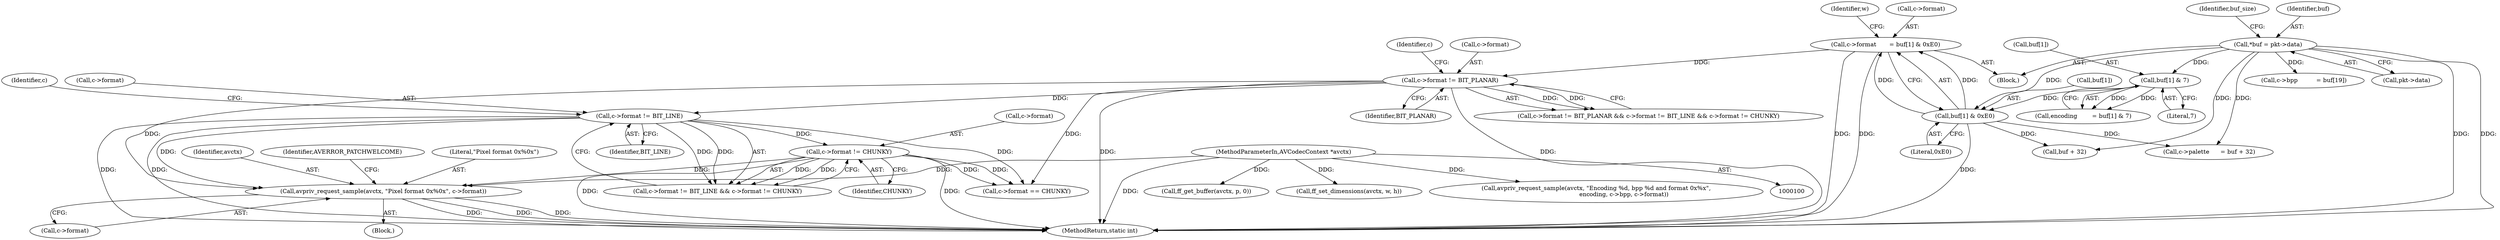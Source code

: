 digraph "0_FFmpeg_1e42736b95065c69a7481d0cf55247024f54b660@pointer" {
"1000258" [label="(Call,avpriv_request_sample(avctx, \"Pixel format 0x%0x\", c->format))"];
"1000101" [label="(MethodParameterIn,AVCodecContext *avctx)"];
"1000247" [label="(Call,c->format != BIT_LINE)"];
"1000241" [label="(Call,c->format != BIT_PLANAR)"];
"1000145" [label="(Call,c->format       = buf[1] & 0xE0)"];
"1000149" [label="(Call,buf[1] & 0xE0)"];
"1000140" [label="(Call,buf[1] & 7)"];
"1000127" [label="(Call,*buf = pkt->data)"];
"1000252" [label="(Call,c->format != CHUNKY)"];
"1000246" [label="(Call,c->format != BIT_LINE && c->format != CHUNKY)"];
"1000249" [label="(Identifier,c)"];
"1000259" [label="(Identifier,avctx)"];
"1000101" [label="(MethodParameterIn,AVCodecContext *avctx)"];
"1000141" [label="(Call,buf[1])"];
"1000138" [label="(Call,encoding        = buf[1] & 7)"];
"1000105" [label="(Block,)"];
"1000140" [label="(Call,buf[1] & 7)"];
"1000153" [label="(Literal,0xE0)"];
"1000168" [label="(Call,c->bpp          = buf[19])"];
"1000242" [label="(Call,c->format)"];
"1000265" [label="(Identifier,AVERROR_PATCHWELCOME)"];
"1000436" [label="(Call,ff_get_buffer(avctx, p, 0))"];
"1000155" [label="(Identifier,w)"];
"1000251" [label="(Identifier,BIT_LINE)"];
"1000261" [label="(Call,c->format)"];
"1000253" [label="(Call,c->format)"];
"1000129" [label="(Call,pkt->data)"];
"1000508" [label="(MethodReturn,static int)"];
"1000270" [label="(Call,ff_set_dimensions(avctx, w, h))"];
"1000258" [label="(Call,avpriv_request_sample(avctx, \"Pixel format 0x%0x\", c->format))"];
"1000150" [label="(Call,buf[1])"];
"1000257" [label="(Block,)"];
"1000254" [label="(Identifier,c)"];
"1000240" [label="(Call,c->format != BIT_PLANAR && c->format != BIT_LINE && c->format != CHUNKY)"];
"1000260" [label="(Literal,\"Pixel format 0x%0x\")"];
"1000252" [label="(Call,c->format != CHUNKY)"];
"1000134" [label="(Identifier,buf_size)"];
"1000145" [label="(Call,c->format       = buf[1] & 0xE0)"];
"1000149" [label="(Call,buf[1] & 0xE0)"];
"1000184" [label="(Call,c->palette      = buf + 32)"];
"1000128" [label="(Identifier,buf)"];
"1000241" [label="(Call,c->format != BIT_PLANAR)"];
"1000248" [label="(Call,c->format)"];
"1000420" [label="(Call,avpriv_request_sample(avctx, \"Encoding %d, bpp %d and format 0x%x\",\n                              encoding, c->bpp, c->format))"];
"1000127" [label="(Call,*buf = pkt->data)"];
"1000247" [label="(Call,c->format != BIT_LINE)"];
"1000146" [label="(Call,c->format)"];
"1000278" [label="(Call,c->format == CHUNKY)"];
"1000188" [label="(Call,buf + 32)"];
"1000256" [label="(Identifier,CHUNKY)"];
"1000245" [label="(Identifier,BIT_PLANAR)"];
"1000144" [label="(Literal,7)"];
"1000258" -> "1000257"  [label="AST: "];
"1000258" -> "1000261"  [label="CFG: "];
"1000259" -> "1000258"  [label="AST: "];
"1000260" -> "1000258"  [label="AST: "];
"1000261" -> "1000258"  [label="AST: "];
"1000265" -> "1000258"  [label="CFG: "];
"1000258" -> "1000508"  [label="DDG: "];
"1000258" -> "1000508"  [label="DDG: "];
"1000258" -> "1000508"  [label="DDG: "];
"1000101" -> "1000258"  [label="DDG: "];
"1000247" -> "1000258"  [label="DDG: "];
"1000252" -> "1000258"  [label="DDG: "];
"1000241" -> "1000258"  [label="DDG: "];
"1000101" -> "1000100"  [label="AST: "];
"1000101" -> "1000508"  [label="DDG: "];
"1000101" -> "1000270"  [label="DDG: "];
"1000101" -> "1000420"  [label="DDG: "];
"1000101" -> "1000436"  [label="DDG: "];
"1000247" -> "1000246"  [label="AST: "];
"1000247" -> "1000251"  [label="CFG: "];
"1000248" -> "1000247"  [label="AST: "];
"1000251" -> "1000247"  [label="AST: "];
"1000254" -> "1000247"  [label="CFG: "];
"1000246" -> "1000247"  [label="CFG: "];
"1000247" -> "1000508"  [label="DDG: "];
"1000247" -> "1000508"  [label="DDG: "];
"1000247" -> "1000246"  [label="DDG: "];
"1000247" -> "1000246"  [label="DDG: "];
"1000241" -> "1000247"  [label="DDG: "];
"1000247" -> "1000252"  [label="DDG: "];
"1000247" -> "1000278"  [label="DDG: "];
"1000241" -> "1000240"  [label="AST: "];
"1000241" -> "1000245"  [label="CFG: "];
"1000242" -> "1000241"  [label="AST: "];
"1000245" -> "1000241"  [label="AST: "];
"1000249" -> "1000241"  [label="CFG: "];
"1000240" -> "1000241"  [label="CFG: "];
"1000241" -> "1000508"  [label="DDG: "];
"1000241" -> "1000508"  [label="DDG: "];
"1000241" -> "1000240"  [label="DDG: "];
"1000241" -> "1000240"  [label="DDG: "];
"1000145" -> "1000241"  [label="DDG: "];
"1000241" -> "1000278"  [label="DDG: "];
"1000145" -> "1000105"  [label="AST: "];
"1000145" -> "1000149"  [label="CFG: "];
"1000146" -> "1000145"  [label="AST: "];
"1000149" -> "1000145"  [label="AST: "];
"1000155" -> "1000145"  [label="CFG: "];
"1000145" -> "1000508"  [label="DDG: "];
"1000145" -> "1000508"  [label="DDG: "];
"1000149" -> "1000145"  [label="DDG: "];
"1000149" -> "1000145"  [label="DDG: "];
"1000149" -> "1000153"  [label="CFG: "];
"1000150" -> "1000149"  [label="AST: "];
"1000153" -> "1000149"  [label="AST: "];
"1000149" -> "1000508"  [label="DDG: "];
"1000140" -> "1000149"  [label="DDG: "];
"1000127" -> "1000149"  [label="DDG: "];
"1000149" -> "1000184"  [label="DDG: "];
"1000149" -> "1000188"  [label="DDG: "];
"1000140" -> "1000138"  [label="AST: "];
"1000140" -> "1000144"  [label="CFG: "];
"1000141" -> "1000140"  [label="AST: "];
"1000144" -> "1000140"  [label="AST: "];
"1000138" -> "1000140"  [label="CFG: "];
"1000140" -> "1000138"  [label="DDG: "];
"1000140" -> "1000138"  [label="DDG: "];
"1000127" -> "1000140"  [label="DDG: "];
"1000127" -> "1000105"  [label="AST: "];
"1000127" -> "1000129"  [label="CFG: "];
"1000128" -> "1000127"  [label="AST: "];
"1000129" -> "1000127"  [label="AST: "];
"1000134" -> "1000127"  [label="CFG: "];
"1000127" -> "1000508"  [label="DDG: "];
"1000127" -> "1000508"  [label="DDG: "];
"1000127" -> "1000168"  [label="DDG: "];
"1000127" -> "1000184"  [label="DDG: "];
"1000127" -> "1000188"  [label="DDG: "];
"1000252" -> "1000246"  [label="AST: "];
"1000252" -> "1000256"  [label="CFG: "];
"1000253" -> "1000252"  [label="AST: "];
"1000256" -> "1000252"  [label="AST: "];
"1000246" -> "1000252"  [label="CFG: "];
"1000252" -> "1000508"  [label="DDG: "];
"1000252" -> "1000508"  [label="DDG: "];
"1000252" -> "1000246"  [label="DDG: "];
"1000252" -> "1000246"  [label="DDG: "];
"1000252" -> "1000278"  [label="DDG: "];
"1000252" -> "1000278"  [label="DDG: "];
}
